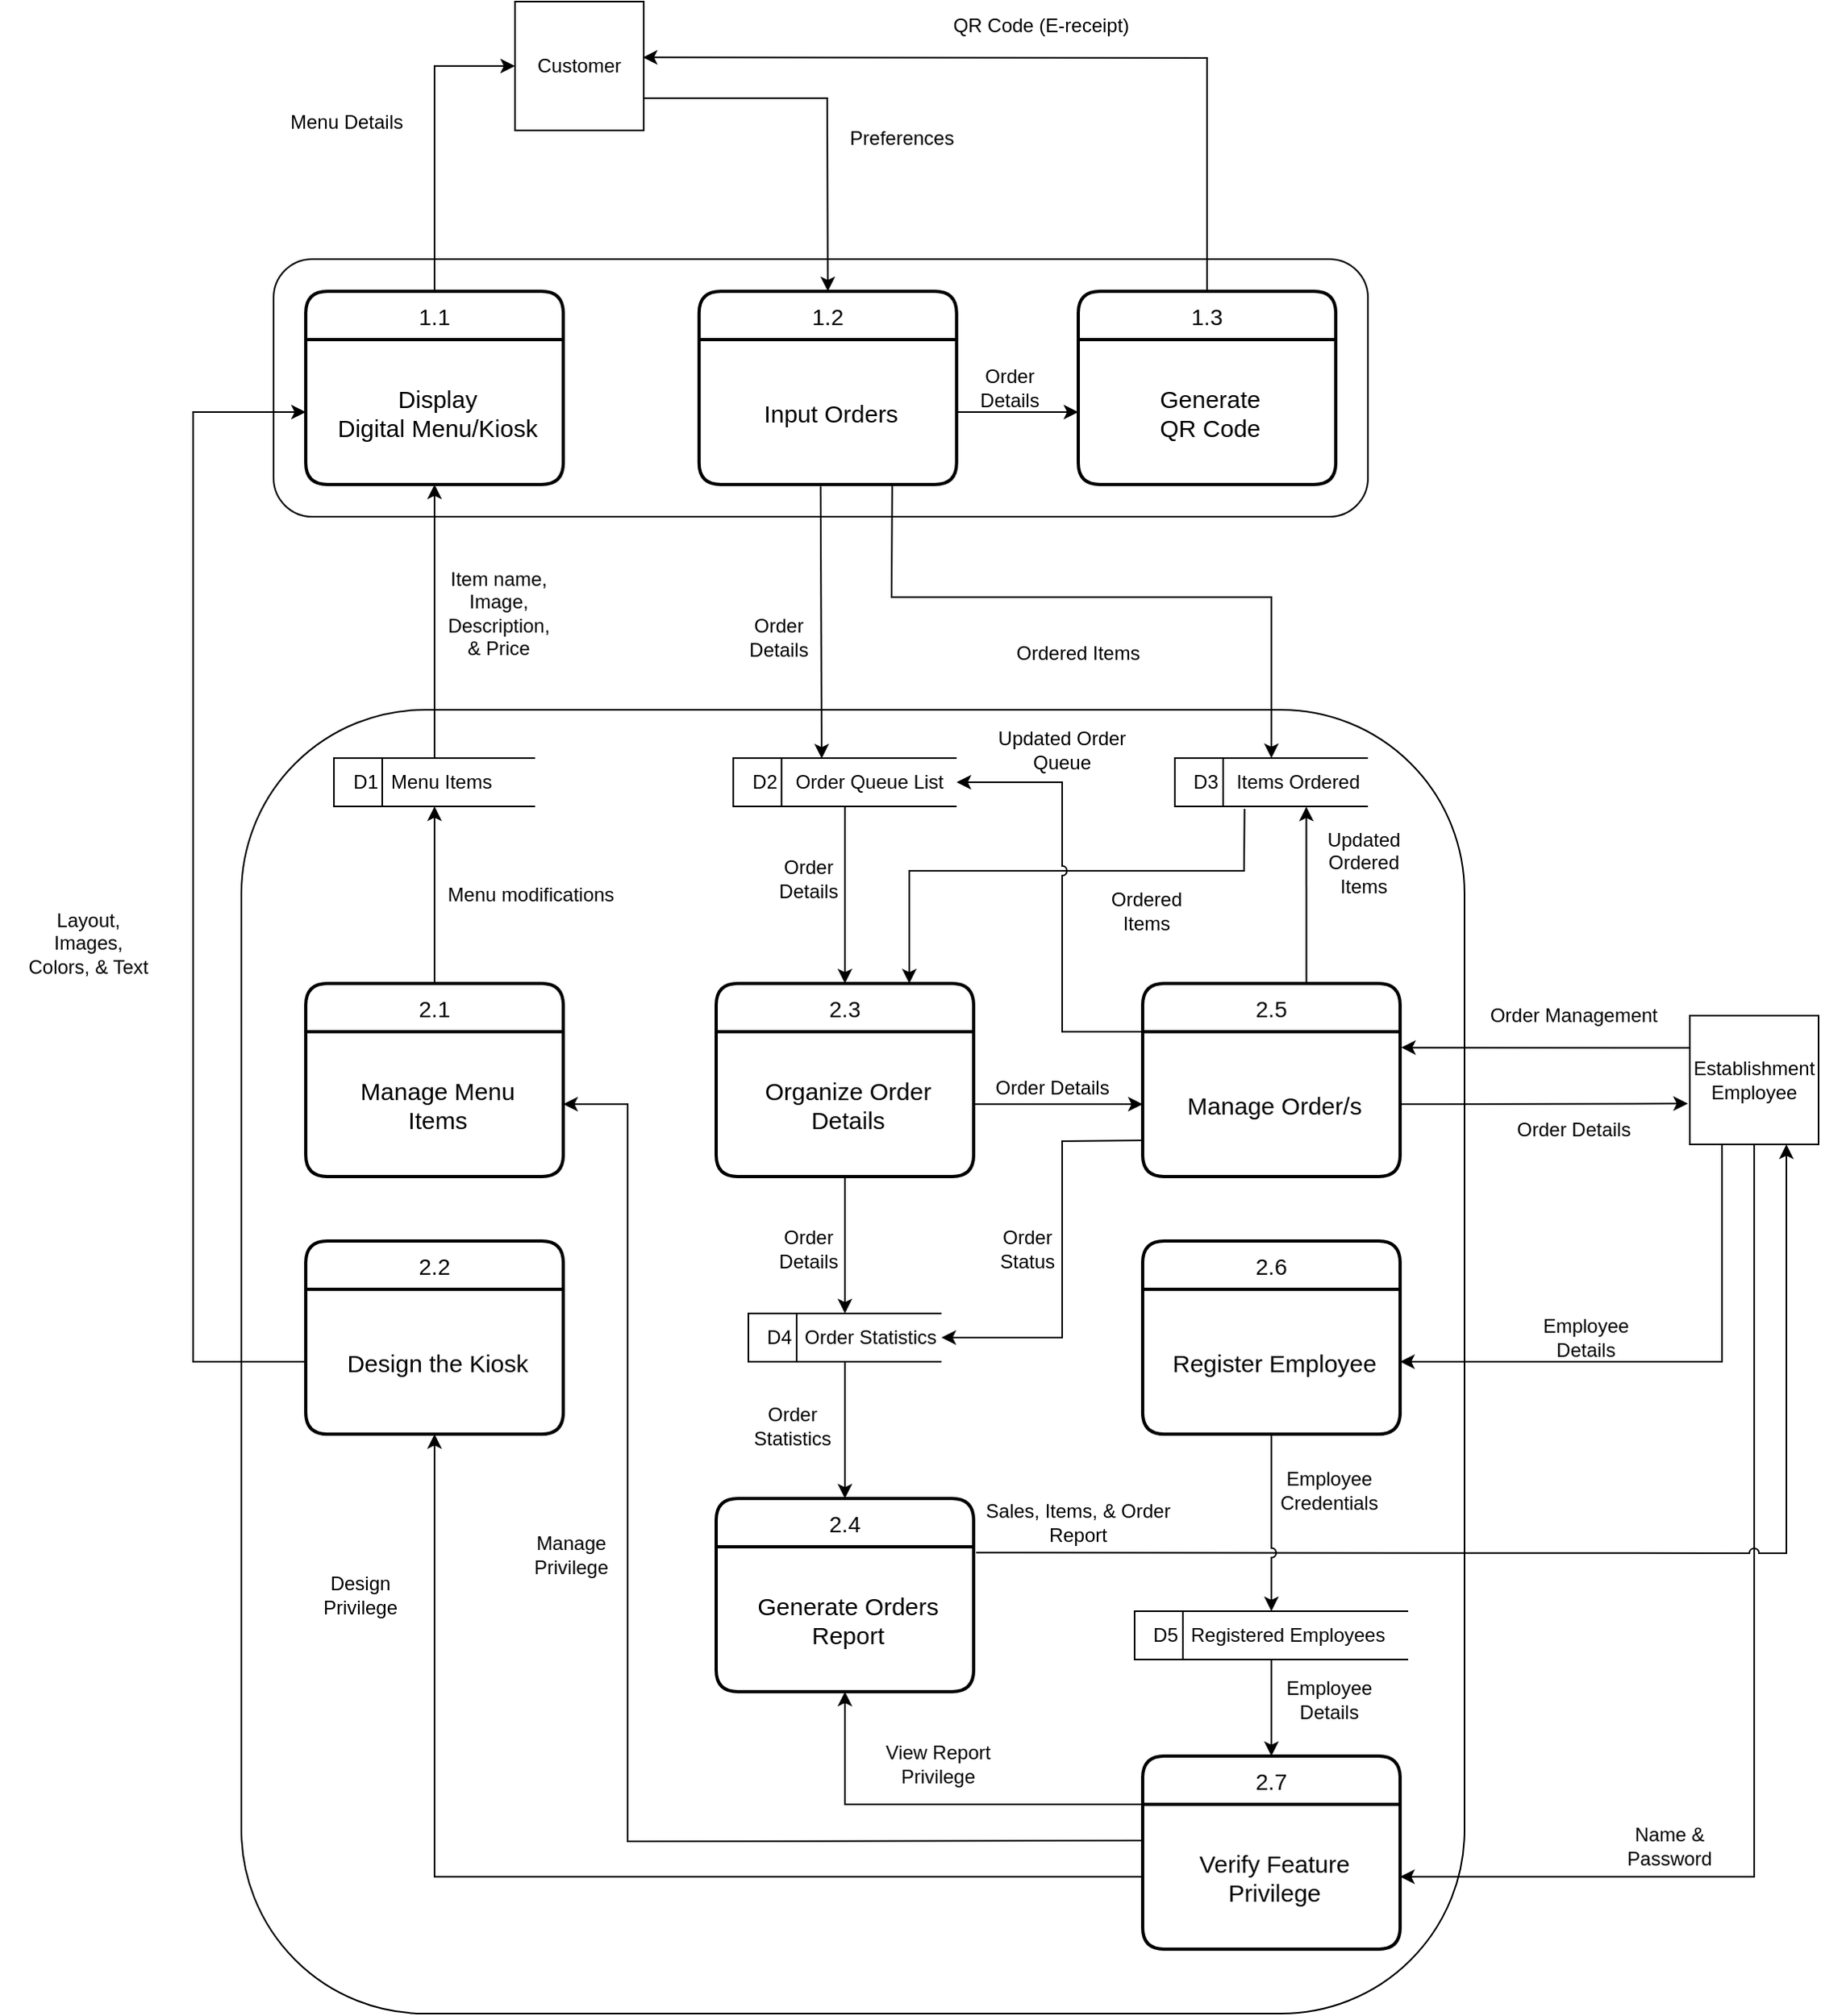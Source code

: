 <mxfile>
    <diagram id="2TkmwpCd-micXmMu05DJ" name="Page-1">
        <mxGraphModel dx="708" dy="939" grid="1" gridSize="10" guides="1" tooltips="1" connect="1" arrows="1" fold="1" page="1" pageScale="1" pageWidth="850" pageHeight="1100" math="0" shadow="0">
            <root>
                <mxCell id="0"/>
                <mxCell id="1" parent="0"/>
                <mxCell id="18" value="" style="rounded=1;whiteSpace=wrap;html=1;verticalAlign=top;" parent="1" vertex="1">
                    <mxGeometry x="190" y="470" width="760" height="810" as="geometry"/>
                </mxCell>
                <mxCell id="10" value="" style="rounded=1;whiteSpace=wrap;html=1;verticalAlign=top;" parent="1" vertex="1">
                    <mxGeometry x="210" y="190" width="680" height="160" as="geometry"/>
                </mxCell>
                <mxCell id="2" value="Customer" style="whiteSpace=wrap;html=1;aspect=fixed;" parent="1" vertex="1">
                    <mxGeometry x="360" y="30" width="80" height="80" as="geometry"/>
                </mxCell>
                <mxCell id="113" style="edgeStyle=none;rounded=0;jumpStyle=arc;html=1;exitX=0;exitY=0.25;exitDx=0;exitDy=0;entryX=1.004;entryY=0.109;entryDx=0;entryDy=0;entryPerimeter=0;" parent="1" source="3" target="32" edge="1">
                    <mxGeometry relative="1" as="geometry"/>
                </mxCell>
                <mxCell id="115" style="edgeStyle=none;rounded=0;jumpStyle=arc;html=1;exitX=0.25;exitY=1;exitDx=0;exitDy=0;entryX=1;entryY=0.5;entryDx=0;entryDy=0;" parent="1" source="3" target="93" edge="1">
                    <mxGeometry relative="1" as="geometry">
                        <Array as="points">
                            <mxPoint x="1110" y="875"/>
                        </Array>
                    </mxGeometry>
                </mxCell>
                <mxCell id="116" style="edgeStyle=none;rounded=0;jumpStyle=arc;html=1;exitX=0.5;exitY=1;exitDx=0;exitDy=0;entryX=1;entryY=0.5;entryDx=0;entryDy=0;" parent="1" source="3" target="91" edge="1">
                    <mxGeometry relative="1" as="geometry">
                        <Array as="points">
                            <mxPoint x="1130" y="1195"/>
                        </Array>
                    </mxGeometry>
                </mxCell>
                <mxCell id="3" value="Establishment&lt;br&gt;Employee" style="whiteSpace=wrap;html=1;aspect=fixed;" parent="1" vertex="1">
                    <mxGeometry x="1090" y="660" width="80" height="80" as="geometry"/>
                </mxCell>
                <mxCell id="6" value="1.1" style="swimlane;childLayout=stackLayout;horizontal=1;startSize=30;horizontalStack=0;rounded=1;fontSize=14;fontStyle=0;strokeWidth=2;resizeParent=0;resizeLast=1;shadow=0;dashed=0;align=center;" parent="1" vertex="1">
                    <mxGeometry x="230" y="210" width="160" height="120" as="geometry"/>
                </mxCell>
                <mxCell id="7" value="Display&#10;Digital Menu/Kiosk" style="align=center;strokeColor=none;fillColor=none;spacingLeft=4;fontSize=15;verticalAlign=middle;resizable=0;rotatable=0;part=1;" parent="6" vertex="1">
                    <mxGeometry y="30" width="160" height="90" as="geometry"/>
                </mxCell>
                <mxCell id="8" value="1.2" style="swimlane;childLayout=stackLayout;horizontal=1;startSize=30;horizontalStack=0;rounded=1;fontSize=14;fontStyle=0;strokeWidth=2;resizeParent=0;resizeLast=1;shadow=0;dashed=0;align=center;" parent="1" vertex="1">
                    <mxGeometry x="474.38" y="210" width="160" height="120" as="geometry"/>
                </mxCell>
                <mxCell id="9" value="Input Orders" style="align=center;strokeColor=none;fillColor=none;spacingLeft=4;fontSize=15;verticalAlign=middle;resizable=0;rotatable=0;part=1;" parent="8" vertex="1">
                    <mxGeometry y="30" width="160" height="90" as="geometry"/>
                </mxCell>
                <mxCell id="15" value="" style="endArrow=classic;html=1;rounded=0;entryX=0.5;entryY=0;entryDx=0;entryDy=0;exitX=1;exitY=0.75;exitDx=0;exitDy=0;" parent="1" source="2" target="8" edge="1">
                    <mxGeometry width="50" height="50" relative="1" as="geometry">
                        <mxPoint x="520" y="10" as="sourcePoint"/>
                        <mxPoint x="570" y="-40" as="targetPoint"/>
                        <Array as="points">
                            <mxPoint x="554" y="90"/>
                        </Array>
                    </mxGeometry>
                </mxCell>
                <mxCell id="16" value="" style="endArrow=classic;html=1;rounded=0;entryX=0;entryY=0.5;entryDx=0;entryDy=0;exitX=0.5;exitY=0;exitDx=0;exitDy=0;" parent="1" source="6" target="2" edge="1">
                    <mxGeometry width="50" height="50" relative="1" as="geometry">
                        <mxPoint x="390" y="100" as="sourcePoint"/>
                        <mxPoint x="440" y="50" as="targetPoint"/>
                        <Array as="points">
                            <mxPoint x="310" y="70"/>
                        </Array>
                    </mxGeometry>
                </mxCell>
                <mxCell id="106" style="edgeStyle=none;rounded=0;html=1;exitX=0.361;exitY=1.052;exitDx=0;exitDy=0;entryX=0.75;entryY=0;entryDx=0;entryDy=0;exitPerimeter=0;jumpStyle=arc;" parent="1" source="19" target="33" edge="1">
                    <mxGeometry relative="1" as="geometry">
                        <Array as="points">
                            <mxPoint x="813" y="570"/>
                            <mxPoint x="605" y="570"/>
                        </Array>
                    </mxGeometry>
                </mxCell>
                <mxCell id="19" value="&lt;span style=&quot;white-space: pre;&quot;&gt;&amp;nbsp; D3&lt;span style=&quot;white-space: pre;&quot;&gt;&#9;&lt;/span&gt;  Items Ordered&lt;/span&gt;" style="html=1;dashed=0;whitespace=wrap;shape=mxgraph.dfd.dataStoreID;align=left;spacingLeft=3;points=[[0,0],[0.5,0],[1,0],[0,0.5],[1,0.5],[0,1],[0.5,1],[1,1]];" parent="1" vertex="1">
                    <mxGeometry x="770" y="500" width="120" height="30" as="geometry"/>
                </mxCell>
                <mxCell id="105" style="edgeStyle=none;rounded=0;html=1;exitX=0.5;exitY=1;exitDx=0;exitDy=0;entryX=0.5;entryY=0;entryDx=0;entryDy=0;" parent="1" source="20" target="33" edge="1">
                    <mxGeometry relative="1" as="geometry"/>
                </mxCell>
                <mxCell id="20" value="&lt;span style=&quot;white-space: pre;&quot;&gt;&amp;nbsp; D2&lt;span style=&quot;white-space: pre;&quot;&gt;&#9;&lt;/span&gt;  Order Queue List&lt;/span&gt;" style="html=1;dashed=0;whitespace=wrap;shape=mxgraph.dfd.dataStoreID;align=left;spacingLeft=3;points=[[0,0],[0.5,0],[1,0],[0,0.5],[1,0.5],[0,1],[0.5,1],[1,1]];" parent="1" vertex="1">
                    <mxGeometry x="495.63" y="500" width="138.75" height="30" as="geometry"/>
                </mxCell>
                <mxCell id="125" style="edgeStyle=none;rounded=0;jumpStyle=arc;html=1;exitX=0.5;exitY=0;exitDx=0;exitDy=0;entryX=0.5;entryY=1;entryDx=0;entryDy=0;" parent="1" source="22" target="7" edge="1">
                    <mxGeometry relative="1" as="geometry"/>
                </mxCell>
                <mxCell id="22" value="&lt;span style=&quot;white-space: pre;&quot;&gt;&amp;nbsp; D1&lt;span style=&quot;white-space: pre;&quot;&gt;&#9;&lt;/span&gt; Menu Items&#9;&lt;/span&gt;&amp;nbsp;" style="html=1;dashed=0;whitespace=wrap;shape=mxgraph.dfd.dataStoreID;align=left;spacingLeft=3;points=[[0,0],[0.5,0],[1,0],[0,0.5],[1,0.5],[0,1],[0.5,1],[1,1]];" parent="1" vertex="1">
                    <mxGeometry x="247.5" y="500" width="125" height="30" as="geometry"/>
                </mxCell>
                <mxCell id="23" value="2.2" style="swimlane;childLayout=stackLayout;horizontal=1;startSize=30;horizontalStack=0;rounded=1;fontSize=14;fontStyle=0;strokeWidth=2;resizeParent=0;resizeLast=1;shadow=0;dashed=0;align=center;" parent="1" vertex="1">
                    <mxGeometry x="230" y="800" width="160" height="120" as="geometry"/>
                </mxCell>
                <mxCell id="24" value="Design the Kiosk" style="align=center;strokeColor=none;fillColor=none;spacingLeft=4;fontSize=15;verticalAlign=middle;resizable=0;rotatable=0;part=1;" parent="23" vertex="1">
                    <mxGeometry y="30" width="160" height="90" as="geometry"/>
                </mxCell>
                <mxCell id="124" style="edgeStyle=none;rounded=0;jumpStyle=arc;html=1;exitX=0.5;exitY=0;exitDx=0;exitDy=0;" parent="1" source="27" target="22" edge="1">
                    <mxGeometry relative="1" as="geometry"/>
                </mxCell>
                <mxCell id="27" value="2.1" style="swimlane;childLayout=stackLayout;horizontal=1;startSize=30;horizontalStack=0;rounded=1;fontSize=14;fontStyle=0;strokeWidth=2;resizeParent=0;resizeLast=1;shadow=0;dashed=0;align=center;" parent="1" vertex="1">
                    <mxGeometry x="230" y="640" width="160" height="120" as="geometry"/>
                </mxCell>
                <mxCell id="28" value="Manage Menu &#10;Items" style="align=center;strokeColor=none;fillColor=none;spacingLeft=4;fontSize=15;verticalAlign=middle;resizable=0;rotatable=0;part=1;" parent="27" vertex="1">
                    <mxGeometry y="30" width="160" height="90" as="geometry"/>
                </mxCell>
                <mxCell id="110" style="edgeStyle=none;rounded=0;html=1;exitX=0.636;exitY=-0.003;exitDx=0;exitDy=0;entryX=0.681;entryY=1.006;entryDx=0;entryDy=0;entryPerimeter=0;exitPerimeter=0;" parent="1" source="31" target="19" edge="1">
                    <mxGeometry relative="1" as="geometry"/>
                </mxCell>
                <mxCell id="31" value="2.5" style="swimlane;childLayout=stackLayout;horizontal=1;startSize=30;horizontalStack=0;rounded=1;fontSize=14;fontStyle=0;strokeWidth=2;resizeParent=0;resizeLast=1;shadow=0;dashed=0;align=center;" parent="1" vertex="1">
                    <mxGeometry x="750" y="640" width="160" height="120" as="geometry"/>
                </mxCell>
                <mxCell id="32" value="Manage Order/s" style="align=center;strokeColor=none;fillColor=none;spacingLeft=4;fontSize=15;verticalAlign=middle;resizable=0;rotatable=0;part=1;" parent="31" vertex="1">
                    <mxGeometry y="30" width="160" height="90" as="geometry"/>
                </mxCell>
                <mxCell id="111" style="edgeStyle=none;rounded=0;jumpStyle=arc;html=1;exitX=0.5;exitY=1;exitDx=0;exitDy=0;" parent="1" source="33" target="40" edge="1">
                    <mxGeometry relative="1" as="geometry"/>
                </mxCell>
                <mxCell id="33" value="2.3" style="swimlane;childLayout=stackLayout;horizontal=1;startSize=30;horizontalStack=0;rounded=1;fontSize=14;fontStyle=0;strokeWidth=2;resizeParent=0;resizeLast=1;shadow=0;dashed=0;align=center;" parent="1" vertex="1">
                    <mxGeometry x="485" y="640" width="160" height="120" as="geometry"/>
                </mxCell>
                <mxCell id="34" value="Organize Order &#10;Details" style="align=center;strokeColor=none;fillColor=none;spacingLeft=4;fontSize=15;verticalAlign=middle;resizable=0;rotatable=0;part=1;" parent="33" vertex="1">
                    <mxGeometry y="30" width="160" height="90" as="geometry"/>
                </mxCell>
                <mxCell id="112" style="edgeStyle=none;rounded=0;jumpStyle=arc;html=1;exitX=0.5;exitY=1;exitDx=0;exitDy=0;" parent="1" source="40" target="42" edge="1">
                    <mxGeometry relative="1" as="geometry"/>
                </mxCell>
                <mxCell id="40" value="&lt;span style=&quot;white-space: pre;&quot;&gt;&amp;nbsp; D4&lt;span style=&quot;white-space: pre;&quot;&gt;&#9;&lt;/span&gt; Order Statistics&#9;&lt;/span&gt;&amp;nbsp;" style="html=1;dashed=0;whitespace=wrap;shape=mxgraph.dfd.dataStoreID;align=left;spacingLeft=3;points=[[0,0],[0.5,0],[1,0],[0,0.5],[1,0.5],[0,1],[0.5,1],[1,1]];" parent="1" vertex="1">
                    <mxGeometry x="505" y="845" width="120" height="30" as="geometry"/>
                </mxCell>
                <mxCell id="120" style="edgeStyle=none;rounded=0;jumpStyle=arc;html=1;exitX=1.009;exitY=0.04;exitDx=0;exitDy=0;exitPerimeter=0;entryX=0.75;entryY=1;entryDx=0;entryDy=0;" parent="1" source="43" target="3" edge="1">
                    <mxGeometry relative="1" as="geometry">
                        <mxPoint x="1070" y="940" as="targetPoint"/>
                        <Array as="points">
                            <mxPoint x="1150" y="994"/>
                        </Array>
                    </mxGeometry>
                </mxCell>
                <mxCell id="42" value="2.4" style="swimlane;childLayout=stackLayout;horizontal=1;startSize=30;horizontalStack=0;rounded=1;fontSize=14;fontStyle=0;strokeWidth=2;resizeParent=0;resizeLast=1;shadow=0;dashed=0;align=center;" parent="1" vertex="1">
                    <mxGeometry x="485" y="960" width="160" height="120" as="geometry"/>
                </mxCell>
                <mxCell id="43" value="Generate Orders&#10;Report" style="align=center;strokeColor=none;fillColor=none;spacingLeft=4;fontSize=15;verticalAlign=middle;resizable=0;rotatable=0;part=1;" parent="42" vertex="1">
                    <mxGeometry y="30" width="160" height="90" as="geometry"/>
                </mxCell>
                <mxCell id="127" style="edgeStyle=none;rounded=0;jumpStyle=arc;html=1;exitX=0.5;exitY=0;exitDx=0;exitDy=0;entryX=0.993;entryY=0.433;entryDx=0;entryDy=0;entryPerimeter=0;" parent="1" source="73" target="2" edge="1">
                    <mxGeometry relative="1" as="geometry">
                        <Array as="points">
                            <mxPoint x="790" y="65"/>
                        </Array>
                    </mxGeometry>
                </mxCell>
                <mxCell id="73" value="1.3" style="swimlane;childLayout=stackLayout;horizontal=1;startSize=30;horizontalStack=0;rounded=1;fontSize=14;fontStyle=0;strokeWidth=2;resizeParent=0;resizeLast=1;shadow=0;dashed=0;align=center;" parent="1" vertex="1">
                    <mxGeometry x="710" y="210" width="160" height="120" as="geometry"/>
                </mxCell>
                <mxCell id="74" value="Generate &#10;QR Code" style="align=center;strokeColor=none;fillColor=none;spacingLeft=4;fontSize=15;verticalAlign=middle;resizable=0;rotatable=0;part=1;" parent="73" vertex="1">
                    <mxGeometry y="30" width="160" height="90" as="geometry"/>
                </mxCell>
                <mxCell id="88" value="Preferences" style="text;html=1;align=center;verticalAlign=middle;resizable=0;points=[];autosize=1;strokeColor=none;fillColor=none;" parent="1" vertex="1">
                    <mxGeometry x="555" y="100" width="90" height="30" as="geometry"/>
                </mxCell>
                <mxCell id="89" value="Menu Details" style="text;html=1;align=center;verticalAlign=middle;resizable=0;points=[];autosize=1;strokeColor=none;fillColor=none;" parent="1" vertex="1">
                    <mxGeometry x="210" y="90" width="90" height="30" as="geometry"/>
                </mxCell>
                <mxCell id="90" value="2.7" style="swimlane;childLayout=stackLayout;horizontal=1;startSize=30;horizontalStack=0;rounded=1;fontSize=14;fontStyle=0;strokeWidth=2;resizeParent=0;resizeLast=1;shadow=0;dashed=0;align=center;" parent="1" vertex="1">
                    <mxGeometry x="750" y="1120" width="160" height="120" as="geometry"/>
                </mxCell>
                <mxCell id="91" value="Verify Feature &#10;Privilege" style="align=center;strokeColor=none;fillColor=none;spacingLeft=4;fontSize=15;verticalAlign=middle;resizable=0;rotatable=0;part=1;" parent="90" vertex="1">
                    <mxGeometry y="30" width="160" height="90" as="geometry"/>
                </mxCell>
                <mxCell id="92" value="2.6" style="swimlane;childLayout=stackLayout;horizontal=1;startSize=30;horizontalStack=0;rounded=1;fontSize=14;fontStyle=0;strokeWidth=2;resizeParent=0;resizeLast=1;shadow=0;dashed=0;align=center;" parent="1" vertex="1">
                    <mxGeometry x="750" y="800" width="160" height="120" as="geometry"/>
                </mxCell>
                <mxCell id="93" value="Register Employee" style="align=center;strokeColor=none;fillColor=none;spacingLeft=4;fontSize=15;verticalAlign=middle;resizable=0;rotatable=0;part=1;" parent="92" vertex="1">
                    <mxGeometry y="30" width="160" height="90" as="geometry"/>
                </mxCell>
                <mxCell id="118" style="edgeStyle=none;rounded=0;jumpStyle=arc;html=1;" parent="1" source="94" target="90" edge="1">
                    <mxGeometry relative="1" as="geometry"/>
                </mxCell>
                <mxCell id="94" value="&lt;span style=&quot;white-space: pre;&quot;&gt;&amp;nbsp; D5&lt;span style=&quot;white-space: pre;&quot;&gt;&#9;&lt;/span&gt; Registered Employees&#9;&lt;/span&gt;&amp;nbsp;" style="html=1;dashed=0;whitespace=wrap;shape=mxgraph.dfd.dataStoreID;align=left;spacingLeft=3;points=[[0,0],[0.5,0],[1,0],[0,0.5],[1,0.5],[0,1],[0.5,1],[1,1]];" parent="1" vertex="1">
                    <mxGeometry x="745" y="1030" width="170" height="30" as="geometry"/>
                </mxCell>
                <mxCell id="96" style="edgeStyle=none;html=1;entryX=0.396;entryY=0.007;entryDx=0;entryDy=0;entryPerimeter=0;exitX=0.472;exitY=1.013;exitDx=0;exitDy=0;exitPerimeter=0;" parent="1" source="9" target="20" edge="1">
                    <mxGeometry relative="1" as="geometry">
                        <mxPoint x="510.242" y="360" as="targetPoint"/>
                        <mxPoint x="551" y="330" as="sourcePoint"/>
                    </mxGeometry>
                </mxCell>
                <mxCell id="101" style="edgeStyle=none;rounded=0;html=1;exitX=1;exitY=0.5;exitDx=0;exitDy=0;entryX=0;entryY=0.5;entryDx=0;entryDy=0;" parent="1" source="9" target="74" edge="1">
                    <mxGeometry relative="1" as="geometry"/>
                </mxCell>
                <mxCell id="107" style="edgeStyle=none;rounded=0;html=1;exitX=0.75;exitY=1;exitDx=0;exitDy=0;entryX=0.5;entryY=0;entryDx=0;entryDy=0;" parent="1" source="9" target="19" edge="1">
                    <mxGeometry relative="1" as="geometry">
                        <Array as="points">
                            <mxPoint x="594" y="330"/>
                            <mxPoint x="594" y="400"/>
                            <mxPoint x="830" y="400"/>
                        </Array>
                    </mxGeometry>
                </mxCell>
                <mxCell id="108" style="edgeStyle=none;rounded=0;html=1;exitX=1;exitY=0.5;exitDx=0;exitDy=0;" parent="1" source="34" target="32" edge="1">
                    <mxGeometry relative="1" as="geometry"/>
                </mxCell>
                <mxCell id="109" style="edgeStyle=none;rounded=0;html=1;exitX=0;exitY=0.25;exitDx=0;exitDy=0;entryX=1;entryY=0.5;entryDx=0;entryDy=0;jumpStyle=arc;" parent="1" source="31" target="20" edge="1">
                    <mxGeometry relative="1" as="geometry">
                        <Array as="points">
                            <mxPoint x="700" y="670"/>
                            <mxPoint x="700" y="515"/>
                        </Array>
                    </mxGeometry>
                </mxCell>
                <mxCell id="114" style="edgeStyle=none;rounded=0;jumpStyle=arc;html=1;exitX=1;exitY=0.5;exitDx=0;exitDy=0;entryX=-0.015;entryY=0.683;entryDx=0;entryDy=0;entryPerimeter=0;" parent="1" source="32" target="3" edge="1">
                    <mxGeometry relative="1" as="geometry"/>
                </mxCell>
                <mxCell id="117" style="edgeStyle=none;rounded=0;jumpStyle=arc;html=1;exitX=0.5;exitY=1;exitDx=0;exitDy=0;" parent="1" source="93" target="94" edge="1">
                    <mxGeometry relative="1" as="geometry"/>
                </mxCell>
                <mxCell id="119" style="edgeStyle=none;rounded=0;jumpStyle=arc;html=1;exitX=0;exitY=0;exitDx=0;exitDy=0;entryX=0.5;entryY=1;entryDx=0;entryDy=0;" parent="1" source="91" target="43" edge="1">
                    <mxGeometry relative="1" as="geometry">
                        <Array as="points">
                            <mxPoint x="565" y="1150"/>
                        </Array>
                    </mxGeometry>
                </mxCell>
                <mxCell id="121" style="edgeStyle=none;rounded=0;jumpStyle=arc;html=1;exitX=0;exitY=0.75;exitDx=0;exitDy=0;entryX=1;entryY=0.5;entryDx=0;entryDy=0;" parent="1" source="32" target="40" edge="1">
                    <mxGeometry relative="1" as="geometry">
                        <Array as="points">
                            <mxPoint x="700" y="738"/>
                            <mxPoint x="700" y="860"/>
                        </Array>
                    </mxGeometry>
                </mxCell>
                <mxCell id="122" style="edgeStyle=none;rounded=0;jumpStyle=arc;html=1;exitX=0;exitY=0.25;exitDx=0;exitDy=0;entryX=1;entryY=0.5;entryDx=0;entryDy=0;" parent="1" source="91" target="28" edge="1">
                    <mxGeometry relative="1" as="geometry">
                        <Array as="points">
                            <mxPoint x="430" y="1173"/>
                            <mxPoint x="430" y="715"/>
                        </Array>
                    </mxGeometry>
                </mxCell>
                <mxCell id="123" style="edgeStyle=none;rounded=0;jumpStyle=arc;html=1;exitX=0;exitY=0.5;exitDx=0;exitDy=0;entryX=0.5;entryY=1;entryDx=0;entryDy=0;" parent="1" source="91" target="24" edge="1">
                    <mxGeometry relative="1" as="geometry">
                        <Array as="points">
                            <mxPoint x="310" y="1195"/>
                        </Array>
                    </mxGeometry>
                </mxCell>
                <mxCell id="126" style="edgeStyle=none;rounded=0;jumpStyle=arc;html=1;exitX=0;exitY=0.5;exitDx=0;exitDy=0;entryX=0;entryY=0.5;entryDx=0;entryDy=0;" parent="1" source="24" target="7" edge="1">
                    <mxGeometry relative="1" as="geometry">
                        <mxPoint x="160" y="520" as="targetPoint"/>
                        <Array as="points">
                            <mxPoint x="160" y="875"/>
                            <mxPoint x="160" y="285"/>
                        </Array>
                    </mxGeometry>
                </mxCell>
                <mxCell id="129" value="QR Code (E-receipt)" style="text;html=1;strokeColor=none;fillColor=none;align=center;verticalAlign=middle;whiteSpace=wrap;rounded=0;" parent="1" vertex="1">
                    <mxGeometry x="604.37" y="30" width="165.63" height="30" as="geometry"/>
                </mxCell>
                <mxCell id="130" value="Layout,&lt;br&gt;Images,&lt;br&gt;Colors, &amp;amp; Text" style="text;html=1;strokeColor=none;fillColor=none;align=center;verticalAlign=middle;whiteSpace=wrap;rounded=0;" parent="1" vertex="1">
                    <mxGeometry x="40" y="600" width="110" height="30" as="geometry"/>
                </mxCell>
                <mxCell id="133" value="Manage&lt;br&gt;Privilege" style="text;html=1;strokeColor=none;fillColor=none;align=center;verticalAlign=middle;whiteSpace=wrap;rounded=0;" parent="1" vertex="1">
                    <mxGeometry x="360" y="980" width="70" height="30" as="geometry"/>
                </mxCell>
                <mxCell id="134" value="Item name,&lt;br&gt;Image, Description,&lt;br&gt;&amp;amp; Price" style="text;html=1;strokeColor=none;fillColor=none;align=center;verticalAlign=middle;whiteSpace=wrap;rounded=0;" parent="1" vertex="1">
                    <mxGeometry x="305" y="380" width="90" height="60" as="geometry"/>
                </mxCell>
                <mxCell id="136" value="Sales, Items, &amp;amp; Order&lt;br&gt;Report" style="text;html=1;strokeColor=none;fillColor=none;align=center;verticalAlign=middle;whiteSpace=wrap;rounded=0;" parent="1" vertex="1">
                    <mxGeometry x="645" y="945" width="130" height="60" as="geometry"/>
                </mxCell>
                <mxCell id="137" value="Name &amp;amp; Password" style="text;html=1;strokeColor=none;fillColor=none;align=center;verticalAlign=middle;whiteSpace=wrap;rounded=0;" parent="1" vertex="1">
                    <mxGeometry x="1030" y="1161" width="95" height="30" as="geometry"/>
                </mxCell>
                <mxCell id="138" value="Order Statistics" style="text;html=1;strokeColor=none;fillColor=none;align=center;verticalAlign=middle;whiteSpace=wrap;rounded=0;" parent="1" vertex="1">
                    <mxGeometry x="500" y="900" width="65" height="30" as="geometry"/>
                </mxCell>
                <mxCell id="139" value="Order&lt;br&gt;Details" style="text;html=1;strokeColor=none;fillColor=none;align=center;verticalAlign=middle;whiteSpace=wrap;rounded=0;" parent="1" vertex="1">
                    <mxGeometry x="520" y="790" width="45" height="30" as="geometry"/>
                </mxCell>
                <mxCell id="140" value="Order&lt;br&gt;Details" style="text;html=1;strokeColor=none;fillColor=none;align=center;verticalAlign=middle;whiteSpace=wrap;rounded=0;" parent="1" vertex="1">
                    <mxGeometry x="520" y="560" width="45" height="30" as="geometry"/>
                </mxCell>
                <mxCell id="142" value="Order&lt;br&gt;Details" style="text;html=1;strokeColor=none;fillColor=none;align=center;verticalAlign=middle;whiteSpace=wrap;rounded=0;" parent="1" vertex="1">
                    <mxGeometry x="645" y="255" width="45" height="30" as="geometry"/>
                </mxCell>
                <mxCell id="143" value="Ordered Items" style="text;html=1;strokeColor=none;fillColor=none;align=center;verticalAlign=middle;whiteSpace=wrap;rounded=0;" parent="1" vertex="1">
                    <mxGeometry x="670" y="420" width="80" height="30" as="geometry"/>
                </mxCell>
                <mxCell id="144" value="Updated Ordered Items" style="text;html=1;strokeColor=none;fillColor=none;align=center;verticalAlign=middle;whiteSpace=wrap;rounded=0;" parent="1" vertex="1">
                    <mxGeometry x="860" y="550" width="55" height="30" as="geometry"/>
                </mxCell>
                <mxCell id="145" value="Order Details" style="text;html=1;strokeColor=none;fillColor=none;align=center;verticalAlign=middle;whiteSpace=wrap;rounded=0;" parent="1" vertex="1">
                    <mxGeometry x="495.63" y="410" width="55.62" height="30" as="geometry"/>
                </mxCell>
                <mxCell id="147" value="Order Details" style="text;html=1;strokeColor=none;fillColor=none;align=center;verticalAlign=middle;whiteSpace=wrap;rounded=0;" parent="1" vertex="1">
                    <mxGeometry x="651" y="695" width="85.62" height="19" as="geometry"/>
                </mxCell>
                <mxCell id="151" value="Order Management" style="text;html=1;strokeColor=none;fillColor=none;align=center;verticalAlign=middle;whiteSpace=wrap;rounded=0;" parent="1" vertex="1">
                    <mxGeometry x="962.5" y="650" width="110" height="19" as="geometry"/>
                </mxCell>
                <mxCell id="152" value="Order Details" style="text;html=1;strokeColor=none;fillColor=none;align=center;verticalAlign=middle;whiteSpace=wrap;rounded=0;" parent="1" vertex="1">
                    <mxGeometry x="957.5" y="721" width="120" height="19" as="geometry"/>
                </mxCell>
                <mxCell id="155" value="Employee Details" style="text;html=1;strokeColor=none;fillColor=none;align=center;verticalAlign=middle;whiteSpace=wrap;rounded=0;" parent="1" vertex="1">
                    <mxGeometry x="977.5" y="845" width="95" height="30" as="geometry"/>
                </mxCell>
                <mxCell id="156" value="Employee Credentials" style="text;html=1;strokeColor=none;fillColor=none;align=center;verticalAlign=middle;whiteSpace=wrap;rounded=0;" parent="1" vertex="1">
                    <mxGeometry x="832" y="940" width="68" height="30" as="geometry"/>
                </mxCell>
                <mxCell id="157" value="Employee Details" style="text;html=1;strokeColor=none;fillColor=none;align=center;verticalAlign=middle;whiteSpace=wrap;rounded=0;" parent="1" vertex="1">
                    <mxGeometry x="832" y="1070" width="68" height="30" as="geometry"/>
                </mxCell>
                <mxCell id="158" value="View Report Privilege" style="text;html=1;strokeColor=none;fillColor=none;align=center;verticalAlign=middle;whiteSpace=wrap;rounded=0;" parent="1" vertex="1">
                    <mxGeometry x="576.38" y="1110" width="93.62" height="30" as="geometry"/>
                </mxCell>
                <mxCell id="159" value="Order&lt;br&gt;Status" style="text;html=1;strokeColor=none;fillColor=none;align=center;verticalAlign=middle;whiteSpace=wrap;rounded=0;" parent="1" vertex="1">
                    <mxGeometry x="656" y="790" width="45" height="30" as="geometry"/>
                </mxCell>
                <mxCell id="160" value="Ordered Items" style="text;html=1;strokeColor=none;fillColor=none;align=center;verticalAlign=middle;whiteSpace=wrap;rounded=0;" parent="1" vertex="1">
                    <mxGeometry x="715" y="580" width="75" height="30" as="geometry"/>
                </mxCell>
                <mxCell id="161" value="Updated&amp;nbsp;Order Queue" style="text;html=1;strokeColor=none;fillColor=none;align=center;verticalAlign=middle;whiteSpace=wrap;rounded=0;" parent="1" vertex="1">
                    <mxGeometry x="645" y="480" width="110" height="30" as="geometry"/>
                </mxCell>
                <mxCell id="162" value="Design Privilege" style="text;html=1;strokeColor=none;fillColor=none;align=center;verticalAlign=middle;whiteSpace=wrap;rounded=0;" parent="1" vertex="1">
                    <mxGeometry x="230" y="1005" width="67.5" height="30" as="geometry"/>
                </mxCell>
                <mxCell id="163" value="Menu modifications" style="text;html=1;strokeColor=none;fillColor=none;align=center;verticalAlign=middle;whiteSpace=wrap;rounded=0;" parent="1" vertex="1">
                    <mxGeometry x="315" y="560" width="110" height="50" as="geometry"/>
                </mxCell>
            </root>
        </mxGraphModel>
    </diagram>
</mxfile>